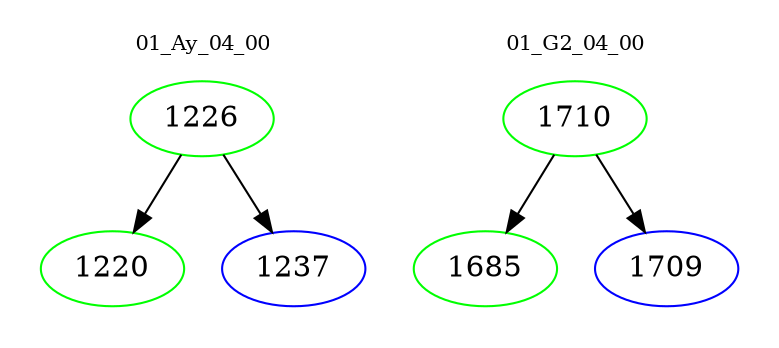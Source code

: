 digraph{
subgraph cluster_0 {
color = white
label = "01_Ay_04_00";
fontsize=10;
T0_1226 [label="1226", color="green"]
T0_1226 -> T0_1220 [color="black"]
T0_1220 [label="1220", color="green"]
T0_1226 -> T0_1237 [color="black"]
T0_1237 [label="1237", color="blue"]
}
subgraph cluster_1 {
color = white
label = "01_G2_04_00";
fontsize=10;
T1_1710 [label="1710", color="green"]
T1_1710 -> T1_1685 [color="black"]
T1_1685 [label="1685", color="green"]
T1_1710 -> T1_1709 [color="black"]
T1_1709 [label="1709", color="blue"]
}
}
